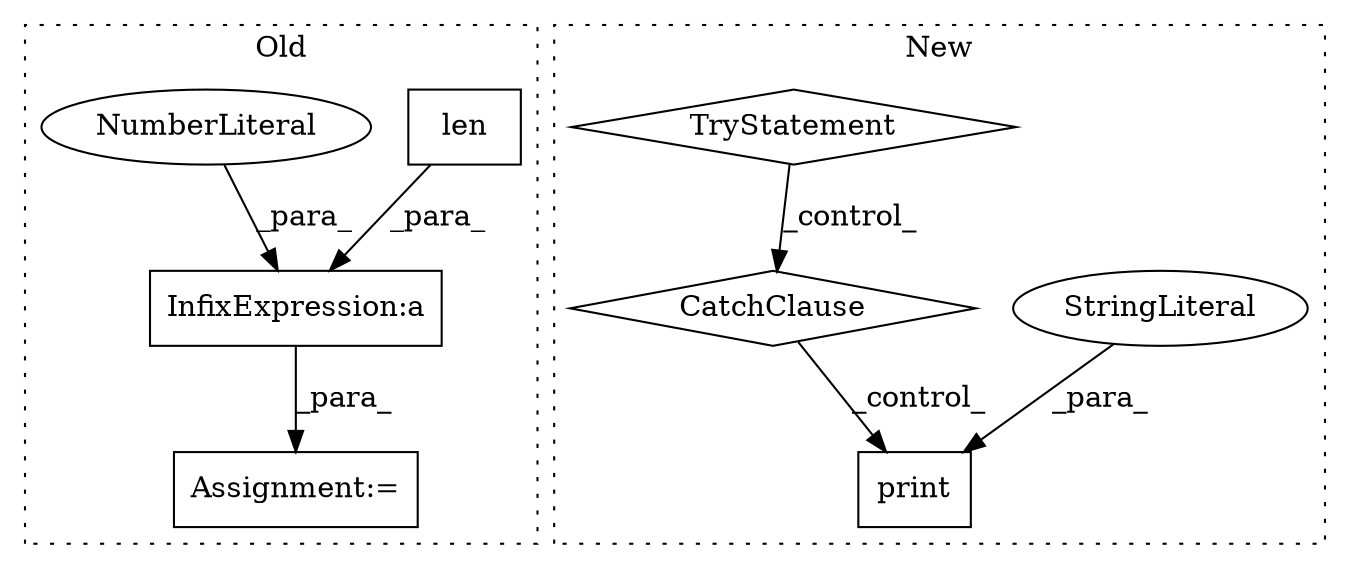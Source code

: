 digraph G {
subgraph cluster0 {
1 [label="len" a="32" s="25142,25152" l="4,1" shape="box"];
4 [label="InfixExpression:a" a="27" s="25153" l="3" shape="box"];
5 [label="Assignment:=" a="7" s="25128" l="1" shape="box"];
6 [label="NumberLiteral" a="34" s="25156" l="1" shape="ellipse"];
label = "Old";
style="dotted";
}
subgraph cluster1 {
2 [label="print" a="32" s="24979,25065" l="6,1" shape="box"];
3 [label="StringLiteral" a="45" s="24985" l="80" shape="ellipse"];
7 [label="CatchClause" a="12" s="24922,24963" l="17,2" shape="diamond"];
8 [label="TryStatement" a="54" s="24768" l="4" shape="diamond"];
label = "New";
style="dotted";
}
1 -> 4 [label="_para_"];
3 -> 2 [label="_para_"];
4 -> 5 [label="_para_"];
6 -> 4 [label="_para_"];
7 -> 2 [label="_control_"];
8 -> 7 [label="_control_"];
}